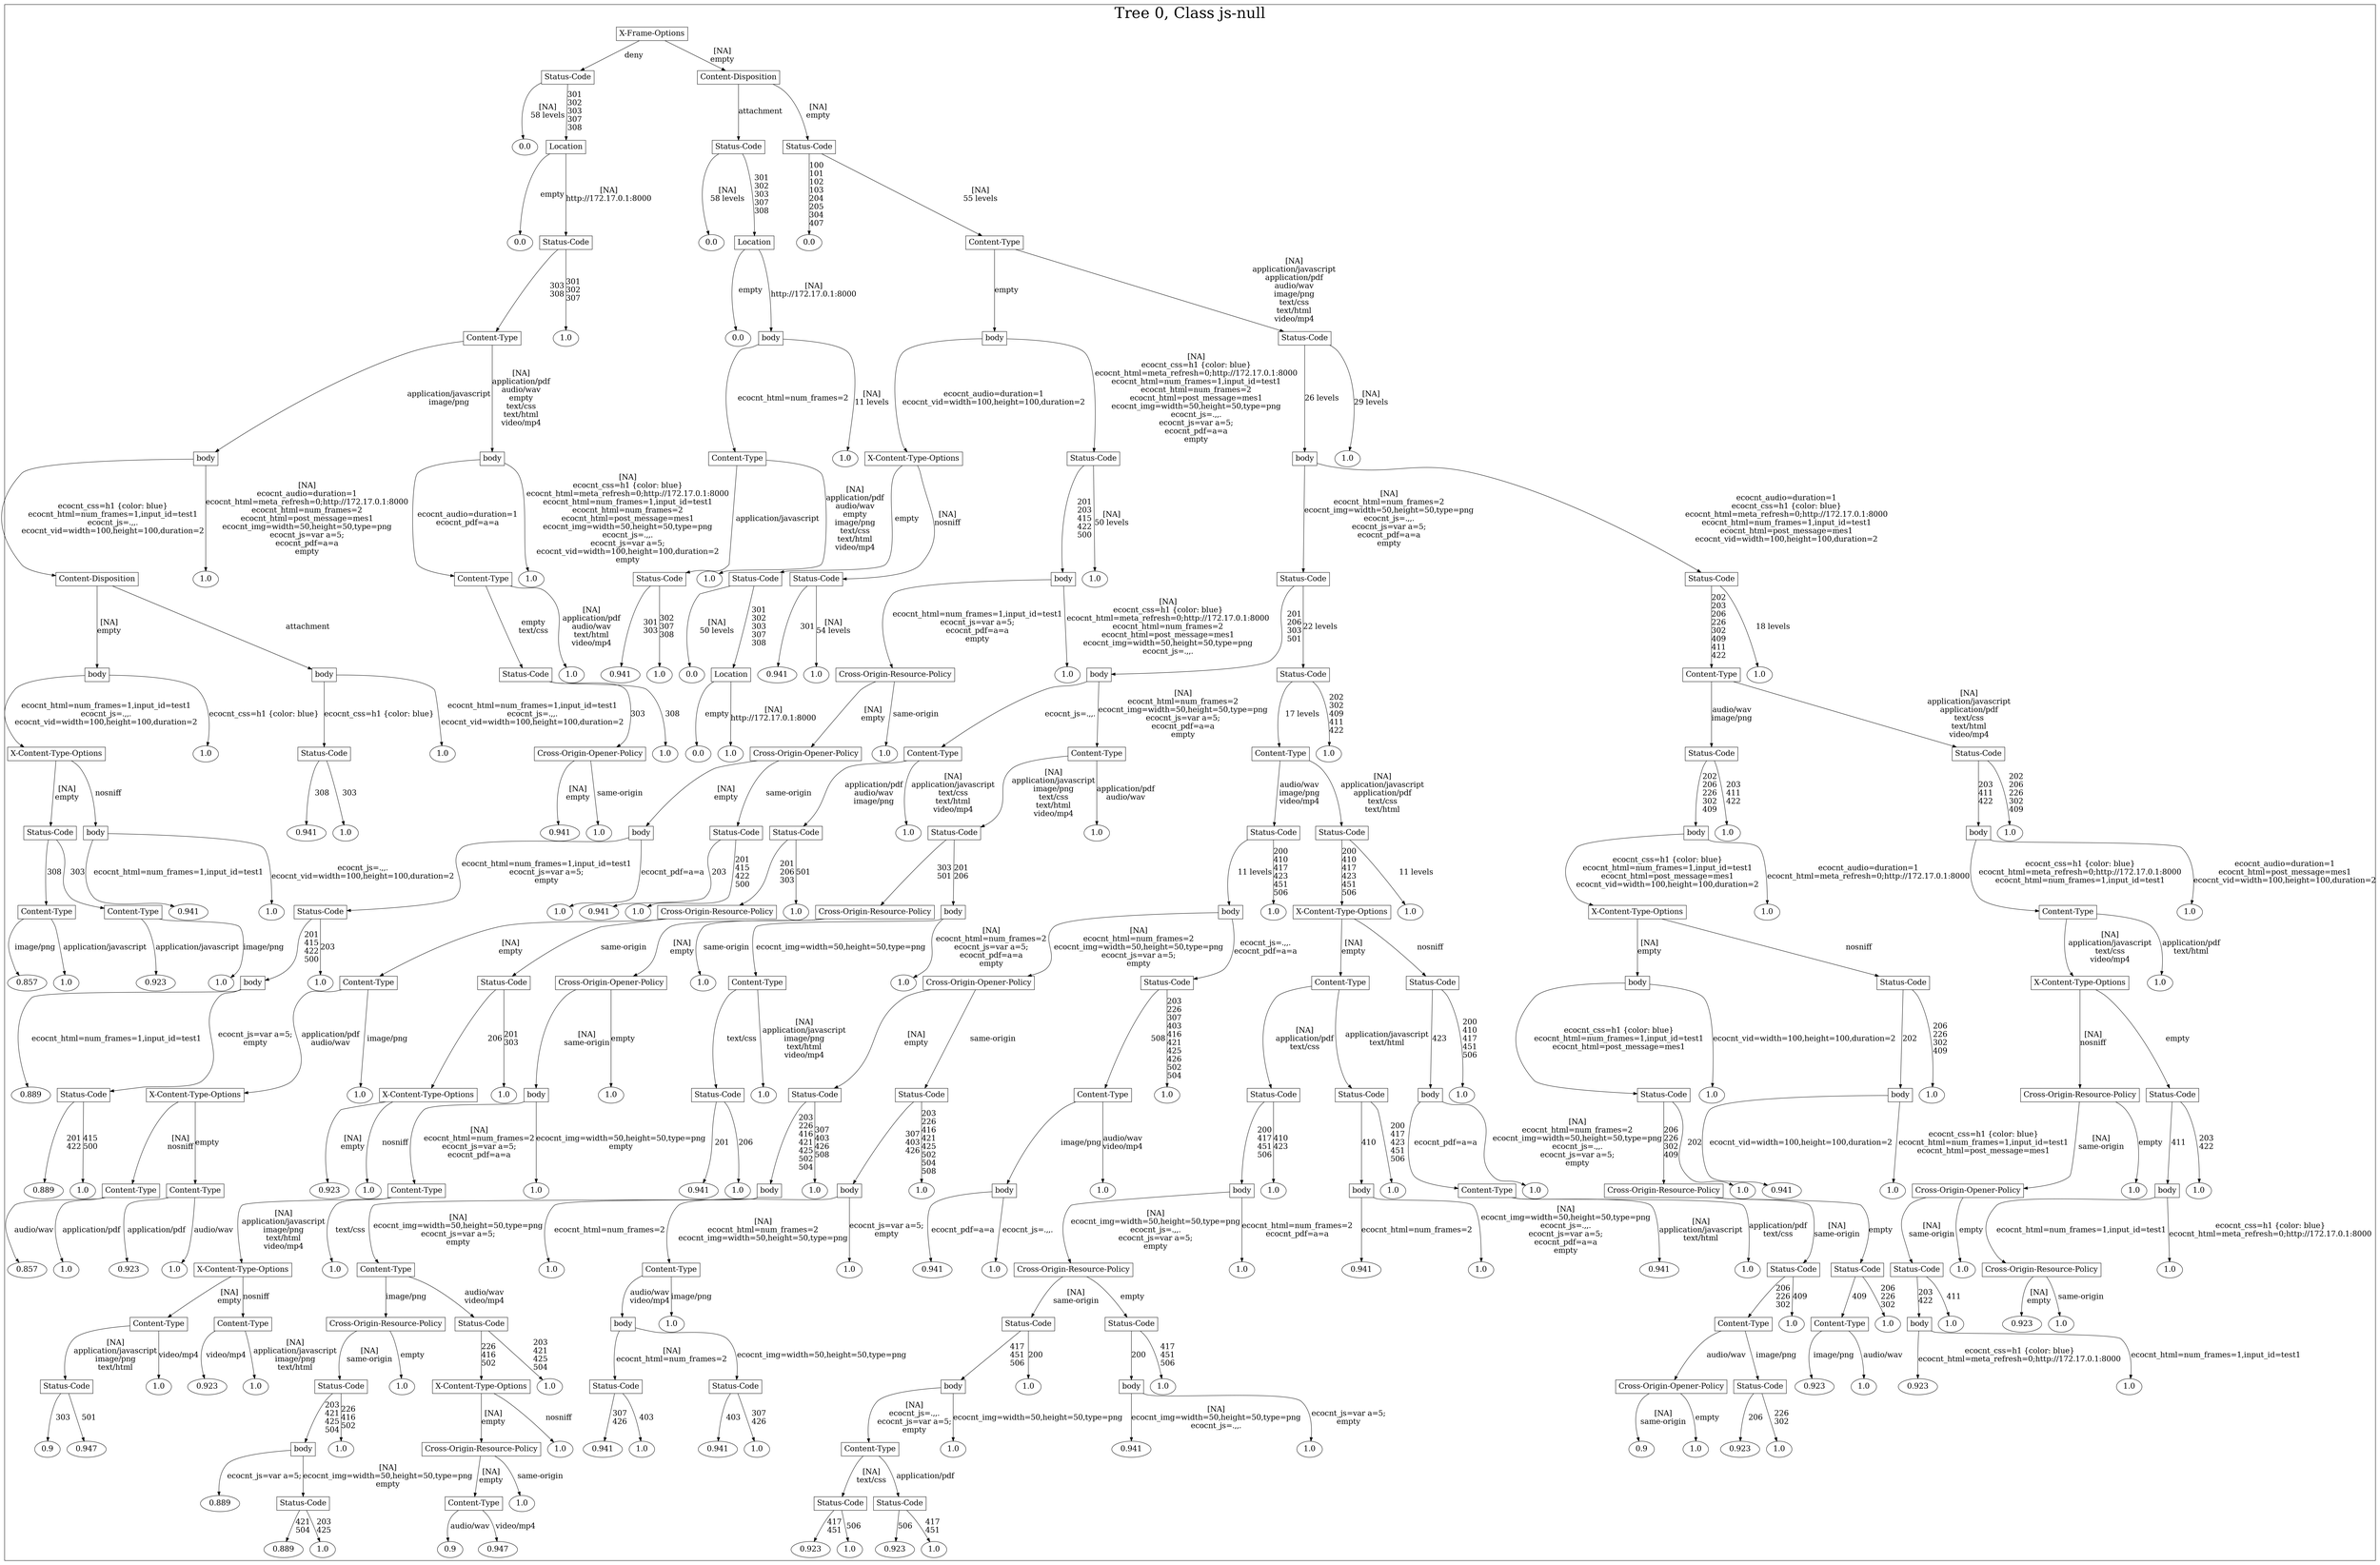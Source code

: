 /*
Generated by:
    http://https://github.com/h2oai/h2o-3/tree/master/h2o-genmodel/src/main/java/hex/genmodel/tools/PrintMojo.java
*/

/*
On a mac:

$ brew install graphviz
$ dot -Tpng file.gv -o file.png
$ open file.png
*/

digraph G {

subgraph cluster_0 {
/* Nodes */

/* Level 0 */
{
"SG_0_Node_0" [shape=box, fontsize=20, label="X-Frame-Options"]
}

/* Level 1 */
{
"SG_0_Node_1" [shape=box, fontsize=20, label="Status-Code"]
"SG_0_Node_2" [shape=box, fontsize=20, label="Content-Disposition"]
}

/* Level 2 */
{
"SG_0_Node_172" [fontsize=20, label="0.0"]
"SG_0_Node_3" [shape=box, fontsize=20, label="Location"]
"SG_0_Node_4" [shape=box, fontsize=20, label="Status-Code"]
"SG_0_Node_5" [shape=box, fontsize=20, label="Status-Code"]
}

/* Level 3 */
{
"SG_0_Node_173" [fontsize=20, label="0.0"]
"SG_0_Node_6" [shape=box, fontsize=20, label="Status-Code"]
"SG_0_Node_174" [fontsize=20, label="0.0"]
"SG_0_Node_7" [shape=box, fontsize=20, label="Location"]
"SG_0_Node_175" [fontsize=20, label="0.0"]
"SG_0_Node_8" [shape=box, fontsize=20, label="Content-Type"]
}

/* Level 4 */
{
"SG_0_Node_9" [shape=box, fontsize=20, label="Content-Type"]
"SG_0_Node_176" [fontsize=20, label="1.0"]
"SG_0_Node_177" [fontsize=20, label="0.0"]
"SG_0_Node_10" [shape=box, fontsize=20, label="body"]
"SG_0_Node_11" [shape=box, fontsize=20, label="body"]
"SG_0_Node_12" [shape=box, fontsize=20, label="Status-Code"]
}

/* Level 5 */
{
"SG_0_Node_13" [shape=box, fontsize=20, label="body"]
"SG_0_Node_14" [shape=box, fontsize=20, label="body"]
"SG_0_Node_15" [shape=box, fontsize=20, label="Content-Type"]
"SG_0_Node_178" [fontsize=20, label="1.0"]
"SG_0_Node_16" [shape=box, fontsize=20, label="X-Content-Type-Options"]
"SG_0_Node_17" [shape=box, fontsize=20, label="Status-Code"]
"SG_0_Node_18" [shape=box, fontsize=20, label="body"]
"SG_0_Node_179" [fontsize=20, label="1.0"]
}

/* Level 6 */
{
"SG_0_Node_19" [shape=box, fontsize=20, label="Content-Disposition"]
"SG_0_Node_180" [fontsize=20, label="1.0"]
"SG_0_Node_20" [shape=box, fontsize=20, label="Content-Type"]
"SG_0_Node_181" [fontsize=20, label="1.0"]
"SG_0_Node_21" [shape=box, fontsize=20, label="Status-Code"]
"SG_0_Node_182" [fontsize=20, label="1.0"]
"SG_0_Node_22" [shape=box, fontsize=20, label="Status-Code"]
"SG_0_Node_23" [shape=box, fontsize=20, label="Status-Code"]
"SG_0_Node_24" [shape=box, fontsize=20, label="body"]
"SG_0_Node_183" [fontsize=20, label="1.0"]
"SG_0_Node_25" [shape=box, fontsize=20, label="Status-Code"]
"SG_0_Node_26" [shape=box, fontsize=20, label="Status-Code"]
}

/* Level 7 */
{
"SG_0_Node_27" [shape=box, fontsize=20, label="body"]
"SG_0_Node_28" [shape=box, fontsize=20, label="body"]
"SG_0_Node_29" [shape=box, fontsize=20, label="Status-Code"]
"SG_0_Node_184" [fontsize=20, label="1.0"]
"SG_0_Node_185" [fontsize=20, label="0.941"]
"SG_0_Node_186" [fontsize=20, label="1.0"]
"SG_0_Node_187" [fontsize=20, label="0.0"]
"SG_0_Node_31" [shape=box, fontsize=20, label="Location"]
"SG_0_Node_188" [fontsize=20, label="0.941"]
"SG_0_Node_189" [fontsize=20, label="1.0"]
"SG_0_Node_33" [shape=box, fontsize=20, label="Cross-Origin-Resource-Policy"]
"SG_0_Node_190" [fontsize=20, label="1.0"]
"SG_0_Node_34" [shape=box, fontsize=20, label="body"]
"SG_0_Node_35" [shape=box, fontsize=20, label="Status-Code"]
"SG_0_Node_36" [shape=box, fontsize=20, label="Content-Type"]
"SG_0_Node_191" [fontsize=20, label="1.0"]
}

/* Level 8 */
{
"SG_0_Node_37" [shape=box, fontsize=20, label="X-Content-Type-Options"]
"SG_0_Node_192" [fontsize=20, label="1.0"]
"SG_0_Node_38" [shape=box, fontsize=20, label="Status-Code"]
"SG_0_Node_193" [fontsize=20, label="1.0"]
"SG_0_Node_39" [shape=box, fontsize=20, label="Cross-Origin-Opener-Policy"]
"SG_0_Node_194" [fontsize=20, label="1.0"]
"SG_0_Node_195" [fontsize=20, label="0.0"]
"SG_0_Node_196" [fontsize=20, label="1.0"]
"SG_0_Node_40" [shape=box, fontsize=20, label="Cross-Origin-Opener-Policy"]
"SG_0_Node_197" [fontsize=20, label="1.0"]
"SG_0_Node_41" [shape=box, fontsize=20, label="Content-Type"]
"SG_0_Node_42" [shape=box, fontsize=20, label="Content-Type"]
"SG_0_Node_43" [shape=box, fontsize=20, label="Content-Type"]
"SG_0_Node_198" [fontsize=20, label="1.0"]
"SG_0_Node_44" [shape=box, fontsize=20, label="Status-Code"]
"SG_0_Node_45" [shape=box, fontsize=20, label="Status-Code"]
}

/* Level 9 */
{
"SG_0_Node_46" [shape=box, fontsize=20, label="Status-Code"]
"SG_0_Node_47" [shape=box, fontsize=20, label="body"]
"SG_0_Node_199" [fontsize=20, label="0.941"]
"SG_0_Node_200" [fontsize=20, label="1.0"]
"SG_0_Node_201" [fontsize=20, label="0.941"]
"SG_0_Node_202" [fontsize=20, label="1.0"]
"SG_0_Node_50" [shape=box, fontsize=20, label="body"]
"SG_0_Node_51" [shape=box, fontsize=20, label="Status-Code"]
"SG_0_Node_52" [shape=box, fontsize=20, label="Status-Code"]
"SG_0_Node_203" [fontsize=20, label="1.0"]
"SG_0_Node_53" [shape=box, fontsize=20, label="Status-Code"]
"SG_0_Node_204" [fontsize=20, label="1.0"]
"SG_0_Node_54" [shape=box, fontsize=20, label="Status-Code"]
"SG_0_Node_55" [shape=box, fontsize=20, label="Status-Code"]
"SG_0_Node_56" [shape=box, fontsize=20, label="body"]
"SG_0_Node_205" [fontsize=20, label="1.0"]
"SG_0_Node_57" [shape=box, fontsize=20, label="body"]
"SG_0_Node_206" [fontsize=20, label="1.0"]
}

/* Level 10 */
{
"SG_0_Node_58" [shape=box, fontsize=20, label="Content-Type"]
"SG_0_Node_59" [shape=box, fontsize=20, label="Content-Type"]
"SG_0_Node_207" [fontsize=20, label="0.941"]
"SG_0_Node_208" [fontsize=20, label="1.0"]
"SG_0_Node_61" [shape=box, fontsize=20, label="Status-Code"]
"SG_0_Node_209" [fontsize=20, label="1.0"]
"SG_0_Node_210" [fontsize=20, label="0.941"]
"SG_0_Node_211" [fontsize=20, label="1.0"]
"SG_0_Node_63" [shape=box, fontsize=20, label="Cross-Origin-Resource-Policy"]
"SG_0_Node_212" [fontsize=20, label="1.0"]
"SG_0_Node_64" [shape=box, fontsize=20, label="Cross-Origin-Resource-Policy"]
"SG_0_Node_65" [shape=box, fontsize=20, label="body"]
"SG_0_Node_66" [shape=box, fontsize=20, label="body"]
"SG_0_Node_213" [fontsize=20, label="1.0"]
"SG_0_Node_67" [shape=box, fontsize=20, label="X-Content-Type-Options"]
"SG_0_Node_214" [fontsize=20, label="1.0"]
"SG_0_Node_68" [shape=box, fontsize=20, label="X-Content-Type-Options"]
"SG_0_Node_215" [fontsize=20, label="1.0"]
"SG_0_Node_69" [shape=box, fontsize=20, label="Content-Type"]
"SG_0_Node_216" [fontsize=20, label="1.0"]
}

/* Level 11 */
{
"SG_0_Node_217" [fontsize=20, label="0.857"]
"SG_0_Node_218" [fontsize=20, label="1.0"]
"SG_0_Node_219" [fontsize=20, label="0.923"]
"SG_0_Node_220" [fontsize=20, label="1.0"]
"SG_0_Node_72" [shape=box, fontsize=20, label="body"]
"SG_0_Node_221" [fontsize=20, label="1.0"]
"SG_0_Node_73" [shape=box, fontsize=20, label="Content-Type"]
"SG_0_Node_74" [shape=box, fontsize=20, label="Status-Code"]
"SG_0_Node_75" [shape=box, fontsize=20, label="Cross-Origin-Opener-Policy"]
"SG_0_Node_222" [fontsize=20, label="1.0"]
"SG_0_Node_76" [shape=box, fontsize=20, label="Content-Type"]
"SG_0_Node_223" [fontsize=20, label="1.0"]
"SG_0_Node_77" [shape=box, fontsize=20, label="Cross-Origin-Opener-Policy"]
"SG_0_Node_78" [shape=box, fontsize=20, label="Status-Code"]
"SG_0_Node_79" [shape=box, fontsize=20, label="Content-Type"]
"SG_0_Node_80" [shape=box, fontsize=20, label="Status-Code"]
"SG_0_Node_81" [shape=box, fontsize=20, label="body"]
"SG_0_Node_82" [shape=box, fontsize=20, label="Status-Code"]
"SG_0_Node_83" [shape=box, fontsize=20, label="X-Content-Type-Options"]
"SG_0_Node_224" [fontsize=20, label="1.0"]
}

/* Level 12 */
{
"SG_0_Node_225" [fontsize=20, label="0.889"]
"SG_0_Node_85" [shape=box, fontsize=20, label="Status-Code"]
"SG_0_Node_86" [shape=box, fontsize=20, label="X-Content-Type-Options"]
"SG_0_Node_226" [fontsize=20, label="1.0"]
"SG_0_Node_87" [shape=box, fontsize=20, label="X-Content-Type-Options"]
"SG_0_Node_227" [fontsize=20, label="1.0"]
"SG_0_Node_88" [shape=box, fontsize=20, label="body"]
"SG_0_Node_228" [fontsize=20, label="1.0"]
"SG_0_Node_89" [shape=box, fontsize=20, label="Status-Code"]
"SG_0_Node_229" [fontsize=20, label="1.0"]
"SG_0_Node_90" [shape=box, fontsize=20, label="Status-Code"]
"SG_0_Node_91" [shape=box, fontsize=20, label="Status-Code"]
"SG_0_Node_92" [shape=box, fontsize=20, label="Content-Type"]
"SG_0_Node_230" [fontsize=20, label="1.0"]
"SG_0_Node_93" [shape=box, fontsize=20, label="Status-Code"]
"SG_0_Node_94" [shape=box, fontsize=20, label="Status-Code"]
"SG_0_Node_95" [shape=box, fontsize=20, label="body"]
"SG_0_Node_231" [fontsize=20, label="1.0"]
"SG_0_Node_96" [shape=box, fontsize=20, label="Status-Code"]
"SG_0_Node_232" [fontsize=20, label="1.0"]
"SG_0_Node_97" [shape=box, fontsize=20, label="body"]
"SG_0_Node_233" [fontsize=20, label="1.0"]
"SG_0_Node_98" [shape=box, fontsize=20, label="Cross-Origin-Resource-Policy"]
"SG_0_Node_99" [shape=box, fontsize=20, label="Status-Code"]
}

/* Level 13 */
{
"SG_0_Node_234" [fontsize=20, label="0.889"]
"SG_0_Node_235" [fontsize=20, label="1.0"]
"SG_0_Node_101" [shape=box, fontsize=20, label="Content-Type"]
"SG_0_Node_102" [shape=box, fontsize=20, label="Content-Type"]
"SG_0_Node_236" [fontsize=20, label="0.923"]
"SG_0_Node_237" [fontsize=20, label="1.0"]
"SG_0_Node_104" [shape=box, fontsize=20, label="Content-Type"]
"SG_0_Node_238" [fontsize=20, label="1.0"]
"SG_0_Node_239" [fontsize=20, label="0.941"]
"SG_0_Node_240" [fontsize=20, label="1.0"]
"SG_0_Node_106" [shape=box, fontsize=20, label="body"]
"SG_0_Node_241" [fontsize=20, label="1.0"]
"SG_0_Node_107" [shape=box, fontsize=20, label="body"]
"SG_0_Node_242" [fontsize=20, label="1.0"]
"SG_0_Node_108" [shape=box, fontsize=20, label="body"]
"SG_0_Node_243" [fontsize=20, label="1.0"]
"SG_0_Node_109" [shape=box, fontsize=20, label="body"]
"SG_0_Node_244" [fontsize=20, label="1.0"]
"SG_0_Node_110" [shape=box, fontsize=20, label="body"]
"SG_0_Node_245" [fontsize=20, label="1.0"]
"SG_0_Node_111" [shape=box, fontsize=20, label="Content-Type"]
"SG_0_Node_246" [fontsize=20, label="1.0"]
"SG_0_Node_112" [shape=box, fontsize=20, label="Cross-Origin-Resource-Policy"]
"SG_0_Node_247" [fontsize=20, label="1.0"]
"SG_0_Node_248" [fontsize=20, label="0.941"]
"SG_0_Node_249" [fontsize=20, label="1.0"]
"SG_0_Node_114" [shape=box, fontsize=20, label="Cross-Origin-Opener-Policy"]
"SG_0_Node_250" [fontsize=20, label="1.0"]
"SG_0_Node_115" [shape=box, fontsize=20, label="body"]
"SG_0_Node_251" [fontsize=20, label="1.0"]
}

/* Level 14 */
{
"SG_0_Node_252" [fontsize=20, label="0.857"]
"SG_0_Node_253" [fontsize=20, label="1.0"]
"SG_0_Node_254" [fontsize=20, label="0.923"]
"SG_0_Node_255" [fontsize=20, label="1.0"]
"SG_0_Node_118" [shape=box, fontsize=20, label="X-Content-Type-Options"]
"SG_0_Node_256" [fontsize=20, label="1.0"]
"SG_0_Node_119" [shape=box, fontsize=20, label="Content-Type"]
"SG_0_Node_257" [fontsize=20, label="1.0"]
"SG_0_Node_120" [shape=box, fontsize=20, label="Content-Type"]
"SG_0_Node_258" [fontsize=20, label="1.0"]
"SG_0_Node_259" [fontsize=20, label="0.941"]
"SG_0_Node_260" [fontsize=20, label="1.0"]
"SG_0_Node_122" [shape=box, fontsize=20, label="Cross-Origin-Resource-Policy"]
"SG_0_Node_261" [fontsize=20, label="1.0"]
"SG_0_Node_262" [fontsize=20, label="0.941"]
"SG_0_Node_263" [fontsize=20, label="1.0"]
"SG_0_Node_264" [fontsize=20, label="0.941"]
"SG_0_Node_265" [fontsize=20, label="1.0"]
"SG_0_Node_125" [shape=box, fontsize=20, label="Status-Code"]
"SG_0_Node_126" [shape=box, fontsize=20, label="Status-Code"]
"SG_0_Node_127" [shape=box, fontsize=20, label="Status-Code"]
"SG_0_Node_266" [fontsize=20, label="1.0"]
"SG_0_Node_128" [shape=box, fontsize=20, label="Cross-Origin-Resource-Policy"]
"SG_0_Node_267" [fontsize=20, label="1.0"]
}

/* Level 15 */
{
"SG_0_Node_129" [shape=box, fontsize=20, label="Content-Type"]
"SG_0_Node_130" [shape=box, fontsize=20, label="Content-Type"]
"SG_0_Node_131" [shape=box, fontsize=20, label="Cross-Origin-Resource-Policy"]
"SG_0_Node_132" [shape=box, fontsize=20, label="Status-Code"]
"SG_0_Node_133" [shape=box, fontsize=20, label="body"]
"SG_0_Node_268" [fontsize=20, label="1.0"]
"SG_0_Node_134" [shape=box, fontsize=20, label="Status-Code"]
"SG_0_Node_135" [shape=box, fontsize=20, label="Status-Code"]
"SG_0_Node_136" [shape=box, fontsize=20, label="Content-Type"]
"SG_0_Node_269" [fontsize=20, label="1.0"]
"SG_0_Node_137" [shape=box, fontsize=20, label="Content-Type"]
"SG_0_Node_270" [fontsize=20, label="1.0"]
"SG_0_Node_138" [shape=box, fontsize=20, label="body"]
"SG_0_Node_271" [fontsize=20, label="1.0"]
"SG_0_Node_272" [fontsize=20, label="0.923"]
"SG_0_Node_273" [fontsize=20, label="1.0"]
}

/* Level 16 */
{
"SG_0_Node_140" [shape=box, fontsize=20, label="Status-Code"]
"SG_0_Node_274" [fontsize=20, label="1.0"]
"SG_0_Node_275" [fontsize=20, label="0.923"]
"SG_0_Node_276" [fontsize=20, label="1.0"]
"SG_0_Node_142" [shape=box, fontsize=20, label="Status-Code"]
"SG_0_Node_277" [fontsize=20, label="1.0"]
"SG_0_Node_143" [shape=box, fontsize=20, label="X-Content-Type-Options"]
"SG_0_Node_278" [fontsize=20, label="1.0"]
"SG_0_Node_144" [shape=box, fontsize=20, label="Status-Code"]
"SG_0_Node_145" [shape=box, fontsize=20, label="Status-Code"]
"SG_0_Node_146" [shape=box, fontsize=20, label="body"]
"SG_0_Node_279" [fontsize=20, label="1.0"]
"SG_0_Node_147" [shape=box, fontsize=20, label="body"]
"SG_0_Node_280" [fontsize=20, label="1.0"]
"SG_0_Node_148" [shape=box, fontsize=20, label="Cross-Origin-Opener-Policy"]
"SG_0_Node_149" [shape=box, fontsize=20, label="Status-Code"]
"SG_0_Node_281" [fontsize=20, label="0.923"]
"SG_0_Node_282" [fontsize=20, label="1.0"]
"SG_0_Node_283" [fontsize=20, label="0.923"]
"SG_0_Node_284" [fontsize=20, label="1.0"]
}

/* Level 17 */
{
"SG_0_Node_285" [fontsize=20, label="0.9"]
"SG_0_Node_286" [fontsize=20, label="0.947"]
"SG_0_Node_154" [shape=box, fontsize=20, label="body"]
"SG_0_Node_287" [fontsize=20, label="1.0"]
"SG_0_Node_155" [shape=box, fontsize=20, label="Cross-Origin-Resource-Policy"]
"SG_0_Node_288" [fontsize=20, label="1.0"]
"SG_0_Node_289" [fontsize=20, label="0.941"]
"SG_0_Node_290" [fontsize=20, label="1.0"]
"SG_0_Node_291" [fontsize=20, label="0.941"]
"SG_0_Node_292" [fontsize=20, label="1.0"]
"SG_0_Node_158" [shape=box, fontsize=20, label="Content-Type"]
"SG_0_Node_293" [fontsize=20, label="1.0"]
"SG_0_Node_294" [fontsize=20, label="0.941"]
"SG_0_Node_295" [fontsize=20, label="1.0"]
"SG_0_Node_296" [fontsize=20, label="0.9"]
"SG_0_Node_297" [fontsize=20, label="1.0"]
"SG_0_Node_298" [fontsize=20, label="0.923"]
"SG_0_Node_299" [fontsize=20, label="1.0"]
}

/* Level 18 */
{
"SG_0_Node_300" [fontsize=20, label="0.889"]
"SG_0_Node_163" [shape=box, fontsize=20, label="Status-Code"]
"SG_0_Node_164" [shape=box, fontsize=20, label="Content-Type"]
"SG_0_Node_301" [fontsize=20, label="1.0"]
"SG_0_Node_165" [shape=box, fontsize=20, label="Status-Code"]
"SG_0_Node_166" [shape=box, fontsize=20, label="Status-Code"]
}

/* Level 19 */
{
"SG_0_Node_302" [fontsize=20, label="0.889"]
"SG_0_Node_303" [fontsize=20, label="1.0"]
"SG_0_Node_304" [fontsize=20, label="0.9"]
"SG_0_Node_305" [fontsize=20, label="0.947"]
"SG_0_Node_306" [fontsize=20, label="0.923"]
"SG_0_Node_307" [fontsize=20, label="1.0"]
"SG_0_Node_308" [fontsize=20, label="0.923"]
"SG_0_Node_309" [fontsize=20, label="1.0"]
}

/* Edges */
"SG_0_Node_0" -> "SG_0_Node_1" [fontsize=20, label="deny
"]
"SG_0_Node_0" -> "SG_0_Node_2" [fontsize=20, label="[NA]
empty
"]
"SG_0_Node_2" -> "SG_0_Node_4" [fontsize=20, label="attachment
"]
"SG_0_Node_2" -> "SG_0_Node_5" [fontsize=20, label="[NA]
empty
"]
"SG_0_Node_5" -> "SG_0_Node_175" [fontsize=20, label="100
101
102
103
204
205
304
407
"]
"SG_0_Node_5" -> "SG_0_Node_8" [fontsize=20, label="[NA]
55 levels
"]
"SG_0_Node_8" -> "SG_0_Node_11" [fontsize=20, label="empty
"]
"SG_0_Node_8" -> "SG_0_Node_12" [fontsize=20, label="[NA]
application/javascript
application/pdf
audio/wav
image/png
text/css
text/html
video/mp4
"]
"SG_0_Node_12" -> "SG_0_Node_18" [fontsize=20, label="26 levels
"]
"SG_0_Node_12" -> "SG_0_Node_179" [fontsize=20, label="[NA]
29 levels
"]
"SG_0_Node_18" -> "SG_0_Node_25" [fontsize=20, label="[NA]
ecocnt_html=num_frames=2
ecocnt_img=width=50,height=50,type=png
ecocnt_js=.,,.
ecocnt_js=var a=5;
ecocnt_pdf=a=a
empty
"]
"SG_0_Node_18" -> "SG_0_Node_26" [fontsize=20, label="ecocnt_audio=duration=1
ecocnt_css=h1 {color: blue}
ecocnt_html=meta_refresh=0;http://172.17.0.1:8000
ecocnt_html=num_frames=1,input_id=test1
ecocnt_html=post_message=mes1
ecocnt_vid=width=100,height=100,duration=2
"]
"SG_0_Node_26" -> "SG_0_Node_36" [fontsize=20, label="202
203
206
226
302
409
411
422
"]
"SG_0_Node_26" -> "SG_0_Node_191" [fontsize=20, label="18 levels
"]
"SG_0_Node_36" -> "SG_0_Node_44" [fontsize=20, label="audio/wav
image/png
"]
"SG_0_Node_36" -> "SG_0_Node_45" [fontsize=20, label="[NA]
application/javascript
application/pdf
text/css
text/html
video/mp4
"]
"SG_0_Node_45" -> "SG_0_Node_57" [fontsize=20, label="203
411
422
"]
"SG_0_Node_45" -> "SG_0_Node_206" [fontsize=20, label="202
206
226
302
409
"]
"SG_0_Node_57" -> "SG_0_Node_69" [fontsize=20, label="ecocnt_css=h1 {color: blue}
ecocnt_html=meta_refresh=0;http://172.17.0.1:8000
ecocnt_html=num_frames=1,input_id=test1
"]
"SG_0_Node_57" -> "SG_0_Node_216" [fontsize=20, label="ecocnt_audio=duration=1
ecocnt_html=post_message=mes1
ecocnt_vid=width=100,height=100,duration=2
"]
"SG_0_Node_69" -> "SG_0_Node_83" [fontsize=20, label="[NA]
application/javascript
text/css
video/mp4
"]
"SG_0_Node_69" -> "SG_0_Node_224" [fontsize=20, label="application/pdf
text/html
"]
"SG_0_Node_83" -> "SG_0_Node_98" [fontsize=20, label="[NA]
nosniff
"]
"SG_0_Node_83" -> "SG_0_Node_99" [fontsize=20, label="empty
"]
"SG_0_Node_99" -> "SG_0_Node_115" [fontsize=20, label="411
"]
"SG_0_Node_99" -> "SG_0_Node_251" [fontsize=20, label="203
422
"]
"SG_0_Node_115" -> "SG_0_Node_128" [fontsize=20, label="ecocnt_html=num_frames=1,input_id=test1
"]
"SG_0_Node_115" -> "SG_0_Node_267" [fontsize=20, label="ecocnt_css=h1 {color: blue}
ecocnt_html=meta_refresh=0;http://172.17.0.1:8000
"]
"SG_0_Node_128" -> "SG_0_Node_272" [fontsize=20, label="[NA]
empty
"]
"SG_0_Node_128" -> "SG_0_Node_273" [fontsize=20, label="same-origin
"]
"SG_0_Node_98" -> "SG_0_Node_114" [fontsize=20, label="[NA]
same-origin
"]
"SG_0_Node_98" -> "SG_0_Node_250" [fontsize=20, label="empty
"]
"SG_0_Node_114" -> "SG_0_Node_127" [fontsize=20, label="[NA]
same-origin
"]
"SG_0_Node_114" -> "SG_0_Node_266" [fontsize=20, label="empty
"]
"SG_0_Node_127" -> "SG_0_Node_138" [fontsize=20, label="203
422
"]
"SG_0_Node_127" -> "SG_0_Node_271" [fontsize=20, label="411
"]
"SG_0_Node_138" -> "SG_0_Node_283" [fontsize=20, label="ecocnt_css=h1 {color: blue}
ecocnt_html=meta_refresh=0;http://172.17.0.1:8000
"]
"SG_0_Node_138" -> "SG_0_Node_284" [fontsize=20, label="ecocnt_html=num_frames=1,input_id=test1
"]
"SG_0_Node_44" -> "SG_0_Node_56" [fontsize=20, label="202
206
226
302
409
"]
"SG_0_Node_44" -> "SG_0_Node_205" [fontsize=20, label="203
411
422
"]
"SG_0_Node_56" -> "SG_0_Node_68" [fontsize=20, label="ecocnt_css=h1 {color: blue}
ecocnt_html=num_frames=1,input_id=test1
ecocnt_html=post_message=mes1
ecocnt_vid=width=100,height=100,duration=2
"]
"SG_0_Node_56" -> "SG_0_Node_215" [fontsize=20, label="ecocnt_audio=duration=1
ecocnt_html=meta_refresh=0;http://172.17.0.1:8000
"]
"SG_0_Node_68" -> "SG_0_Node_81" [fontsize=20, label="[NA]
empty
"]
"SG_0_Node_68" -> "SG_0_Node_82" [fontsize=20, label="nosniff
"]
"SG_0_Node_82" -> "SG_0_Node_97" [fontsize=20, label="202
"]
"SG_0_Node_82" -> "SG_0_Node_233" [fontsize=20, label="206
226
302
409
"]
"SG_0_Node_97" -> "SG_0_Node_248" [fontsize=20, label="ecocnt_vid=width=100,height=100,duration=2
"]
"SG_0_Node_97" -> "SG_0_Node_249" [fontsize=20, label="ecocnt_css=h1 {color: blue}
ecocnt_html=num_frames=1,input_id=test1
ecocnt_html=post_message=mes1
"]
"SG_0_Node_81" -> "SG_0_Node_96" [fontsize=20, label="ecocnt_css=h1 {color: blue}
ecocnt_html=num_frames=1,input_id=test1
ecocnt_html=post_message=mes1
"]
"SG_0_Node_81" -> "SG_0_Node_232" [fontsize=20, label="ecocnt_vid=width=100,height=100,duration=2
"]
"SG_0_Node_96" -> "SG_0_Node_112" [fontsize=20, label="206
226
302
409
"]
"SG_0_Node_96" -> "SG_0_Node_247" [fontsize=20, label="202
"]
"SG_0_Node_112" -> "SG_0_Node_125" [fontsize=20, label="[NA]
same-origin
"]
"SG_0_Node_112" -> "SG_0_Node_126" [fontsize=20, label="empty
"]
"SG_0_Node_126" -> "SG_0_Node_137" [fontsize=20, label="409
"]
"SG_0_Node_126" -> "SG_0_Node_270" [fontsize=20, label="206
226
302
"]
"SG_0_Node_137" -> "SG_0_Node_281" [fontsize=20, label="image/png
"]
"SG_0_Node_137" -> "SG_0_Node_282" [fontsize=20, label="audio/wav
"]
"SG_0_Node_125" -> "SG_0_Node_136" [fontsize=20, label="206
226
302
"]
"SG_0_Node_125" -> "SG_0_Node_269" [fontsize=20, label="409
"]
"SG_0_Node_136" -> "SG_0_Node_148" [fontsize=20, label="audio/wav
"]
"SG_0_Node_136" -> "SG_0_Node_149" [fontsize=20, label="image/png
"]
"SG_0_Node_149" -> "SG_0_Node_298" [fontsize=20, label="206
"]
"SG_0_Node_149" -> "SG_0_Node_299" [fontsize=20, label="226
302
"]
"SG_0_Node_148" -> "SG_0_Node_296" [fontsize=20, label="[NA]
same-origin
"]
"SG_0_Node_148" -> "SG_0_Node_297" [fontsize=20, label="empty
"]
"SG_0_Node_25" -> "SG_0_Node_34" [fontsize=20, label="201
206
303
501
"]
"SG_0_Node_25" -> "SG_0_Node_35" [fontsize=20, label="22 levels
"]
"SG_0_Node_35" -> "SG_0_Node_43" [fontsize=20, label="17 levels
"]
"SG_0_Node_35" -> "SG_0_Node_198" [fontsize=20, label="202
302
409
411
422
"]
"SG_0_Node_43" -> "SG_0_Node_54" [fontsize=20, label="audio/wav
image/png
video/mp4
"]
"SG_0_Node_43" -> "SG_0_Node_55" [fontsize=20, label="[NA]
application/javascript
application/pdf
text/css
text/html
"]
"SG_0_Node_55" -> "SG_0_Node_67" [fontsize=20, label="200
410
417
423
451
506
"]
"SG_0_Node_55" -> "SG_0_Node_214" [fontsize=20, label="11 levels
"]
"SG_0_Node_67" -> "SG_0_Node_79" [fontsize=20, label="[NA]
empty
"]
"SG_0_Node_67" -> "SG_0_Node_80" [fontsize=20, label="nosniff
"]
"SG_0_Node_80" -> "SG_0_Node_95" [fontsize=20, label="423
"]
"SG_0_Node_80" -> "SG_0_Node_231" [fontsize=20, label="200
410
417
451
506
"]
"SG_0_Node_95" -> "SG_0_Node_111" [fontsize=20, label="ecocnt_pdf=a=a
"]
"SG_0_Node_95" -> "SG_0_Node_246" [fontsize=20, label="[NA]
ecocnt_html=num_frames=2
ecocnt_img=width=50,height=50,type=png
ecocnt_js=.,,.
ecocnt_js=var a=5;
empty
"]
"SG_0_Node_111" -> "SG_0_Node_264" [fontsize=20, label="[NA]
application/javascript
text/html
"]
"SG_0_Node_111" -> "SG_0_Node_265" [fontsize=20, label="application/pdf
text/css
"]
"SG_0_Node_79" -> "SG_0_Node_93" [fontsize=20, label="[NA]
application/pdf
text/css
"]
"SG_0_Node_79" -> "SG_0_Node_94" [fontsize=20, label="application/javascript
text/html
"]
"SG_0_Node_94" -> "SG_0_Node_110" [fontsize=20, label="410
"]
"SG_0_Node_94" -> "SG_0_Node_245" [fontsize=20, label="200
417
423
451
506
"]
"SG_0_Node_110" -> "SG_0_Node_262" [fontsize=20, label="ecocnt_html=num_frames=2
"]
"SG_0_Node_110" -> "SG_0_Node_263" [fontsize=20, label="[NA]
ecocnt_img=width=50,height=50,type=png
ecocnt_js=.,,.
ecocnt_js=var a=5;
ecocnt_pdf=a=a
empty
"]
"SG_0_Node_93" -> "SG_0_Node_109" [fontsize=20, label="200
417
451
506
"]
"SG_0_Node_93" -> "SG_0_Node_244" [fontsize=20, label="410
423
"]
"SG_0_Node_109" -> "SG_0_Node_122" [fontsize=20, label="[NA]
ecocnt_img=width=50,height=50,type=png
ecocnt_js=.,,.
ecocnt_js=var a=5;
empty
"]
"SG_0_Node_109" -> "SG_0_Node_261" [fontsize=20, label="ecocnt_html=num_frames=2
ecocnt_pdf=a=a
"]
"SG_0_Node_122" -> "SG_0_Node_134" [fontsize=20, label="[NA]
same-origin
"]
"SG_0_Node_122" -> "SG_0_Node_135" [fontsize=20, label="empty
"]
"SG_0_Node_135" -> "SG_0_Node_147" [fontsize=20, label="200
"]
"SG_0_Node_135" -> "SG_0_Node_280" [fontsize=20, label="417
451
506
"]
"SG_0_Node_147" -> "SG_0_Node_294" [fontsize=20, label="[NA]
ecocnt_img=width=50,height=50,type=png
ecocnt_js=.,,.
"]
"SG_0_Node_147" -> "SG_0_Node_295" [fontsize=20, label="ecocnt_js=var a=5;
empty
"]
"SG_0_Node_134" -> "SG_0_Node_146" [fontsize=20, label="417
451
506
"]
"SG_0_Node_134" -> "SG_0_Node_279" [fontsize=20, label="200
"]
"SG_0_Node_146" -> "SG_0_Node_158" [fontsize=20, label="[NA]
ecocnt_js=.,,.
ecocnt_js=var a=5;
empty
"]
"SG_0_Node_146" -> "SG_0_Node_293" [fontsize=20, label="ecocnt_img=width=50,height=50,type=png
"]
"SG_0_Node_158" -> "SG_0_Node_165" [fontsize=20, label="[NA]
text/css
"]
"SG_0_Node_158" -> "SG_0_Node_166" [fontsize=20, label="application/pdf
"]
"SG_0_Node_166" -> "SG_0_Node_308" [fontsize=20, label="506
"]
"SG_0_Node_166" -> "SG_0_Node_309" [fontsize=20, label="417
451
"]
"SG_0_Node_165" -> "SG_0_Node_306" [fontsize=20, label="417
451
"]
"SG_0_Node_165" -> "SG_0_Node_307" [fontsize=20, label="506
"]
"SG_0_Node_54" -> "SG_0_Node_66" [fontsize=20, label="11 levels
"]
"SG_0_Node_54" -> "SG_0_Node_213" [fontsize=20, label="200
410
417
423
451
506
"]
"SG_0_Node_66" -> "SG_0_Node_77" [fontsize=20, label="[NA]
ecocnt_html=num_frames=2
ecocnt_img=width=50,height=50,type=png
ecocnt_js=var a=5;
empty
"]
"SG_0_Node_66" -> "SG_0_Node_78" [fontsize=20, label="ecocnt_js=.,,.
ecocnt_pdf=a=a
"]
"SG_0_Node_78" -> "SG_0_Node_92" [fontsize=20, label="508
"]
"SG_0_Node_78" -> "SG_0_Node_230" [fontsize=20, label="203
226
307
403
416
421
425
426
502
504
"]
"SG_0_Node_92" -> "SG_0_Node_108" [fontsize=20, label="image/png
"]
"SG_0_Node_92" -> "SG_0_Node_243" [fontsize=20, label="audio/wav
video/mp4
"]
"SG_0_Node_108" -> "SG_0_Node_259" [fontsize=20, label="ecocnt_pdf=a=a
"]
"SG_0_Node_108" -> "SG_0_Node_260" [fontsize=20, label="ecocnt_js=.,,.
"]
"SG_0_Node_77" -> "SG_0_Node_90" [fontsize=20, label="[NA]
empty
"]
"SG_0_Node_77" -> "SG_0_Node_91" [fontsize=20, label="same-origin
"]
"SG_0_Node_91" -> "SG_0_Node_107" [fontsize=20, label="307
403
426
"]
"SG_0_Node_91" -> "SG_0_Node_242" [fontsize=20, label="203
226
416
421
425
502
504
508
"]
"SG_0_Node_107" -> "SG_0_Node_120" [fontsize=20, label="[NA]
ecocnt_html=num_frames=2
ecocnt_img=width=50,height=50,type=png
"]
"SG_0_Node_107" -> "SG_0_Node_258" [fontsize=20, label="ecocnt_js=var a=5;
empty
"]
"SG_0_Node_120" -> "SG_0_Node_133" [fontsize=20, label="audio/wav
video/mp4
"]
"SG_0_Node_120" -> "SG_0_Node_268" [fontsize=20, label="image/png
"]
"SG_0_Node_133" -> "SG_0_Node_144" [fontsize=20, label="[NA]
ecocnt_html=num_frames=2
"]
"SG_0_Node_133" -> "SG_0_Node_145" [fontsize=20, label="ecocnt_img=width=50,height=50,type=png
"]
"SG_0_Node_145" -> "SG_0_Node_291" [fontsize=20, label="403
"]
"SG_0_Node_145" -> "SG_0_Node_292" [fontsize=20, label="307
426
"]
"SG_0_Node_144" -> "SG_0_Node_289" [fontsize=20, label="307
426
"]
"SG_0_Node_144" -> "SG_0_Node_290" [fontsize=20, label="403
"]
"SG_0_Node_90" -> "SG_0_Node_106" [fontsize=20, label="203
226
416
421
425
502
504
"]
"SG_0_Node_90" -> "SG_0_Node_241" [fontsize=20, label="307
403
426
508
"]
"SG_0_Node_106" -> "SG_0_Node_119" [fontsize=20, label="[NA]
ecocnt_img=width=50,height=50,type=png
ecocnt_js=var a=5;
empty
"]
"SG_0_Node_106" -> "SG_0_Node_257" [fontsize=20, label="ecocnt_html=num_frames=2
"]
"SG_0_Node_119" -> "SG_0_Node_131" [fontsize=20, label="image/png
"]
"SG_0_Node_119" -> "SG_0_Node_132" [fontsize=20, label="audio/wav
video/mp4
"]
"SG_0_Node_132" -> "SG_0_Node_143" [fontsize=20, label="226
416
502
"]
"SG_0_Node_132" -> "SG_0_Node_278" [fontsize=20, label="203
421
425
504
"]
"SG_0_Node_143" -> "SG_0_Node_155" [fontsize=20, label="[NA]
empty
"]
"SG_0_Node_143" -> "SG_0_Node_288" [fontsize=20, label="nosniff
"]
"SG_0_Node_155" -> "SG_0_Node_164" [fontsize=20, label="[NA]
empty
"]
"SG_0_Node_155" -> "SG_0_Node_301" [fontsize=20, label="same-origin
"]
"SG_0_Node_164" -> "SG_0_Node_304" [fontsize=20, label="audio/wav
"]
"SG_0_Node_164" -> "SG_0_Node_305" [fontsize=20, label="video/mp4
"]
"SG_0_Node_131" -> "SG_0_Node_142" [fontsize=20, label="[NA]
same-origin
"]
"SG_0_Node_131" -> "SG_0_Node_277" [fontsize=20, label="empty
"]
"SG_0_Node_142" -> "SG_0_Node_154" [fontsize=20, label="203
421
425
504
"]
"SG_0_Node_142" -> "SG_0_Node_287" [fontsize=20, label="226
416
502
"]
"SG_0_Node_154" -> "SG_0_Node_300" [fontsize=20, label="ecocnt_js=var a=5;
"]
"SG_0_Node_154" -> "SG_0_Node_163" [fontsize=20, label="[NA]
ecocnt_img=width=50,height=50,type=png
empty
"]
"SG_0_Node_163" -> "SG_0_Node_302" [fontsize=20, label="421
504
"]
"SG_0_Node_163" -> "SG_0_Node_303" [fontsize=20, label="203
425
"]
"SG_0_Node_34" -> "SG_0_Node_41" [fontsize=20, label="ecocnt_js=.,,.
"]
"SG_0_Node_34" -> "SG_0_Node_42" [fontsize=20, label="[NA]
ecocnt_html=num_frames=2
ecocnt_img=width=50,height=50,type=png
ecocnt_js=var a=5;
ecocnt_pdf=a=a
empty
"]
"SG_0_Node_42" -> "SG_0_Node_53" [fontsize=20, label="[NA]
application/javascript
image/png
text/css
text/html
video/mp4
"]
"SG_0_Node_42" -> "SG_0_Node_204" [fontsize=20, label="application/pdf
audio/wav
"]
"SG_0_Node_53" -> "SG_0_Node_64" [fontsize=20, label="303
501
"]
"SG_0_Node_53" -> "SG_0_Node_65" [fontsize=20, label="201
206
"]
"SG_0_Node_65" -> "SG_0_Node_76" [fontsize=20, label="ecocnt_img=width=50,height=50,type=png
"]
"SG_0_Node_65" -> "SG_0_Node_223" [fontsize=20, label="[NA]
ecocnt_html=num_frames=2
ecocnt_js=var a=5;
ecocnt_pdf=a=a
empty
"]
"SG_0_Node_76" -> "SG_0_Node_89" [fontsize=20, label="text/css
"]
"SG_0_Node_76" -> "SG_0_Node_229" [fontsize=20, label="[NA]
application/javascript
image/png
text/html
video/mp4
"]
"SG_0_Node_89" -> "SG_0_Node_239" [fontsize=20, label="201
"]
"SG_0_Node_89" -> "SG_0_Node_240" [fontsize=20, label="206
"]
"SG_0_Node_64" -> "SG_0_Node_75" [fontsize=20, label="[NA]
empty
"]
"SG_0_Node_64" -> "SG_0_Node_222" [fontsize=20, label="same-origin
"]
"SG_0_Node_75" -> "SG_0_Node_88" [fontsize=20, label="[NA]
same-origin
"]
"SG_0_Node_75" -> "SG_0_Node_228" [fontsize=20, label="empty
"]
"SG_0_Node_88" -> "SG_0_Node_104" [fontsize=20, label="[NA]
ecocnt_html=num_frames=2
ecocnt_js=var a=5;
ecocnt_pdf=a=a
"]
"SG_0_Node_88" -> "SG_0_Node_238" [fontsize=20, label="ecocnt_img=width=50,height=50,type=png
empty
"]
"SG_0_Node_104" -> "SG_0_Node_118" [fontsize=20, label="[NA]
application/javascript
image/png
text/html
video/mp4
"]
"SG_0_Node_104" -> "SG_0_Node_256" [fontsize=20, label="text/css
"]
"SG_0_Node_118" -> "SG_0_Node_129" [fontsize=20, label="[NA]
empty
"]
"SG_0_Node_118" -> "SG_0_Node_130" [fontsize=20, label="nosniff
"]
"SG_0_Node_130" -> "SG_0_Node_275" [fontsize=20, label="video/mp4
"]
"SG_0_Node_130" -> "SG_0_Node_276" [fontsize=20, label="[NA]
application/javascript
image/png
text/html
"]
"SG_0_Node_129" -> "SG_0_Node_140" [fontsize=20, label="[NA]
application/javascript
image/png
text/html
"]
"SG_0_Node_129" -> "SG_0_Node_274" [fontsize=20, label="video/mp4
"]
"SG_0_Node_140" -> "SG_0_Node_285" [fontsize=20, label="303
"]
"SG_0_Node_140" -> "SG_0_Node_286" [fontsize=20, label="501
"]
"SG_0_Node_41" -> "SG_0_Node_52" [fontsize=20, label="application/pdf
audio/wav
image/png
"]
"SG_0_Node_41" -> "SG_0_Node_203" [fontsize=20, label="[NA]
application/javascript
text/css
text/html
video/mp4
"]
"SG_0_Node_52" -> "SG_0_Node_63" [fontsize=20, label="201
206
303
"]
"SG_0_Node_52" -> "SG_0_Node_212" [fontsize=20, label="501
"]
"SG_0_Node_63" -> "SG_0_Node_73" [fontsize=20, label="[NA]
empty
"]
"SG_0_Node_63" -> "SG_0_Node_74" [fontsize=20, label="same-origin
"]
"SG_0_Node_74" -> "SG_0_Node_87" [fontsize=20, label="206
"]
"SG_0_Node_74" -> "SG_0_Node_227" [fontsize=20, label="201
303
"]
"SG_0_Node_87" -> "SG_0_Node_236" [fontsize=20, label="[NA]
empty
"]
"SG_0_Node_87" -> "SG_0_Node_237" [fontsize=20, label="nosniff
"]
"SG_0_Node_73" -> "SG_0_Node_86" [fontsize=20, label="application/pdf
audio/wav
"]
"SG_0_Node_73" -> "SG_0_Node_226" [fontsize=20, label="image/png
"]
"SG_0_Node_86" -> "SG_0_Node_101" [fontsize=20, label="[NA]
nosniff
"]
"SG_0_Node_86" -> "SG_0_Node_102" [fontsize=20, label="empty
"]
"SG_0_Node_102" -> "SG_0_Node_254" [fontsize=20, label="application/pdf
"]
"SG_0_Node_102" -> "SG_0_Node_255" [fontsize=20, label="audio/wav
"]
"SG_0_Node_101" -> "SG_0_Node_252" [fontsize=20, label="audio/wav
"]
"SG_0_Node_101" -> "SG_0_Node_253" [fontsize=20, label="application/pdf
"]
"SG_0_Node_11" -> "SG_0_Node_16" [fontsize=20, label="ecocnt_audio=duration=1
ecocnt_vid=width=100,height=100,duration=2
"]
"SG_0_Node_11" -> "SG_0_Node_17" [fontsize=20, label="[NA]
ecocnt_css=h1 {color: blue}
ecocnt_html=meta_refresh=0;http://172.17.0.1:8000
ecocnt_html=num_frames=1,input_id=test1
ecocnt_html=num_frames=2
ecocnt_html=post_message=mes1
ecocnt_img=width=50,height=50,type=png
ecocnt_js=.,,.
ecocnt_js=var a=5;
ecocnt_pdf=a=a
empty
"]
"SG_0_Node_17" -> "SG_0_Node_24" [fontsize=20, label="201
203
415
422
500
"]
"SG_0_Node_17" -> "SG_0_Node_183" [fontsize=20, label="[NA]
50 levels
"]
"SG_0_Node_24" -> "SG_0_Node_33" [fontsize=20, label="ecocnt_html=num_frames=1,input_id=test1
ecocnt_js=var a=5;
ecocnt_pdf=a=a
empty
"]
"SG_0_Node_24" -> "SG_0_Node_190" [fontsize=20, label="[NA]
ecocnt_css=h1 {color: blue}
ecocnt_html=meta_refresh=0;http://172.17.0.1:8000
ecocnt_html=num_frames=2
ecocnt_html=post_message=mes1
ecocnt_img=width=50,height=50,type=png
ecocnt_js=.,,.
"]
"SG_0_Node_33" -> "SG_0_Node_40" [fontsize=20, label="[NA]
empty
"]
"SG_0_Node_33" -> "SG_0_Node_197" [fontsize=20, label="same-origin
"]
"SG_0_Node_40" -> "SG_0_Node_50" [fontsize=20, label="[NA]
empty
"]
"SG_0_Node_40" -> "SG_0_Node_51" [fontsize=20, label="same-origin
"]
"SG_0_Node_51" -> "SG_0_Node_210" [fontsize=20, label="203
"]
"SG_0_Node_51" -> "SG_0_Node_211" [fontsize=20, label="201
415
422
500
"]
"SG_0_Node_50" -> "SG_0_Node_61" [fontsize=20, label="ecocnt_html=num_frames=1,input_id=test1
ecocnt_js=var a=5;
empty
"]
"SG_0_Node_50" -> "SG_0_Node_209" [fontsize=20, label="ecocnt_pdf=a=a
"]
"SG_0_Node_61" -> "SG_0_Node_72" [fontsize=20, label="201
415
422
500
"]
"SG_0_Node_61" -> "SG_0_Node_221" [fontsize=20, label="203
"]
"SG_0_Node_72" -> "SG_0_Node_225" [fontsize=20, label="ecocnt_html=num_frames=1,input_id=test1
"]
"SG_0_Node_72" -> "SG_0_Node_85" [fontsize=20, label="ecocnt_js=var a=5;
empty
"]
"SG_0_Node_85" -> "SG_0_Node_234" [fontsize=20, label="201
422
"]
"SG_0_Node_85" -> "SG_0_Node_235" [fontsize=20, label="415
500
"]
"SG_0_Node_16" -> "SG_0_Node_22" [fontsize=20, label="empty
"]
"SG_0_Node_16" -> "SG_0_Node_23" [fontsize=20, label="[NA]
nosniff
"]
"SG_0_Node_23" -> "SG_0_Node_188" [fontsize=20, label="301
"]
"SG_0_Node_23" -> "SG_0_Node_189" [fontsize=20, label="[NA]
54 levels
"]
"SG_0_Node_22" -> "SG_0_Node_187" [fontsize=20, label="[NA]
50 levels
"]
"SG_0_Node_22" -> "SG_0_Node_31" [fontsize=20, label="301
302
303
307
308
"]
"SG_0_Node_31" -> "SG_0_Node_195" [fontsize=20, label="empty
"]
"SG_0_Node_31" -> "SG_0_Node_196" [fontsize=20, label="[NA]
http://172.17.0.1:8000
"]
"SG_0_Node_4" -> "SG_0_Node_174" [fontsize=20, label="[NA]
58 levels
"]
"SG_0_Node_4" -> "SG_0_Node_7" [fontsize=20, label="301
302
303
307
308
"]
"SG_0_Node_7" -> "SG_0_Node_177" [fontsize=20, label="empty
"]
"SG_0_Node_7" -> "SG_0_Node_10" [fontsize=20, label="[NA]
http://172.17.0.1:8000
"]
"SG_0_Node_10" -> "SG_0_Node_15" [fontsize=20, label="ecocnt_html=num_frames=2
"]
"SG_0_Node_10" -> "SG_0_Node_178" [fontsize=20, label="[NA]
11 levels
"]
"SG_0_Node_15" -> "SG_0_Node_21" [fontsize=20, label="application/javascript
"]
"SG_0_Node_15" -> "SG_0_Node_182" [fontsize=20, label="[NA]
application/pdf
audio/wav
empty
image/png
text/css
text/html
video/mp4
"]
"SG_0_Node_21" -> "SG_0_Node_185" [fontsize=20, label="301
303
"]
"SG_0_Node_21" -> "SG_0_Node_186" [fontsize=20, label="302
307
308
"]
"SG_0_Node_1" -> "SG_0_Node_172" [fontsize=20, label="[NA]
58 levels
"]
"SG_0_Node_1" -> "SG_0_Node_3" [fontsize=20, label="301
302
303
307
308
"]
"SG_0_Node_3" -> "SG_0_Node_173" [fontsize=20, label="empty
"]
"SG_0_Node_3" -> "SG_0_Node_6" [fontsize=20, label="[NA]
http://172.17.0.1:8000
"]
"SG_0_Node_6" -> "SG_0_Node_9" [fontsize=20, label="303
308
"]
"SG_0_Node_6" -> "SG_0_Node_176" [fontsize=20, label="301
302
307
"]
"SG_0_Node_9" -> "SG_0_Node_13" [fontsize=20, label="application/javascript
image/png
"]
"SG_0_Node_9" -> "SG_0_Node_14" [fontsize=20, label="[NA]
application/pdf
audio/wav
empty
text/css
text/html
video/mp4
"]
"SG_0_Node_14" -> "SG_0_Node_20" [fontsize=20, label="ecocnt_audio=duration=1
ecocnt_pdf=a=a
"]
"SG_0_Node_14" -> "SG_0_Node_181" [fontsize=20, label="[NA]
ecocnt_css=h1 {color: blue}
ecocnt_html=meta_refresh=0;http://172.17.0.1:8000
ecocnt_html=num_frames=1,input_id=test1
ecocnt_html=num_frames=2
ecocnt_html=post_message=mes1
ecocnt_img=width=50,height=50,type=png
ecocnt_js=.,,.
ecocnt_js=var a=5;
ecocnt_vid=width=100,height=100,duration=2
empty
"]
"SG_0_Node_20" -> "SG_0_Node_29" [fontsize=20, label="empty
text/css
"]
"SG_0_Node_20" -> "SG_0_Node_184" [fontsize=20, label="[NA]
application/pdf
audio/wav
text/html
video/mp4
"]
"SG_0_Node_29" -> "SG_0_Node_39" [fontsize=20, label="303
"]
"SG_0_Node_29" -> "SG_0_Node_194" [fontsize=20, label="308
"]
"SG_0_Node_39" -> "SG_0_Node_201" [fontsize=20, label="[NA]
empty
"]
"SG_0_Node_39" -> "SG_0_Node_202" [fontsize=20, label="same-origin
"]
"SG_0_Node_13" -> "SG_0_Node_19" [fontsize=20, label="ecocnt_css=h1 {color: blue}
ecocnt_html=num_frames=1,input_id=test1
ecocnt_js=.,,.
ecocnt_vid=width=100,height=100,duration=2
"]
"SG_0_Node_13" -> "SG_0_Node_180" [fontsize=20, label="[NA]
ecocnt_audio=duration=1
ecocnt_html=meta_refresh=0;http://172.17.0.1:8000
ecocnt_html=num_frames=2
ecocnt_html=post_message=mes1
ecocnt_img=width=50,height=50,type=png
ecocnt_js=var a=5;
ecocnt_pdf=a=a
empty
"]
"SG_0_Node_19" -> "SG_0_Node_27" [fontsize=20, label="[NA]
empty
"]
"SG_0_Node_19" -> "SG_0_Node_28" [fontsize=20, label="attachment
"]
"SG_0_Node_28" -> "SG_0_Node_38" [fontsize=20, label="ecocnt_css=h1 {color: blue}
"]
"SG_0_Node_28" -> "SG_0_Node_193" [fontsize=20, label="ecocnt_html=num_frames=1,input_id=test1
ecocnt_js=.,,.
ecocnt_vid=width=100,height=100,duration=2
"]
"SG_0_Node_38" -> "SG_0_Node_199" [fontsize=20, label="308
"]
"SG_0_Node_38" -> "SG_0_Node_200" [fontsize=20, label="303
"]
"SG_0_Node_27" -> "SG_0_Node_37" [fontsize=20, label="ecocnt_html=num_frames=1,input_id=test1
ecocnt_js=.,,.
ecocnt_vid=width=100,height=100,duration=2
"]
"SG_0_Node_27" -> "SG_0_Node_192" [fontsize=20, label="ecocnt_css=h1 {color: blue}
"]
"SG_0_Node_37" -> "SG_0_Node_46" [fontsize=20, label="[NA]
empty
"]
"SG_0_Node_37" -> "SG_0_Node_47" [fontsize=20, label="nosniff
"]
"SG_0_Node_47" -> "SG_0_Node_207" [fontsize=20, label="ecocnt_html=num_frames=1,input_id=test1
"]
"SG_0_Node_47" -> "SG_0_Node_208" [fontsize=20, label="ecocnt_js=.,,.
ecocnt_vid=width=100,height=100,duration=2
"]
"SG_0_Node_46" -> "SG_0_Node_58" [fontsize=20, label="308
"]
"SG_0_Node_46" -> "SG_0_Node_59" [fontsize=20, label="303
"]
"SG_0_Node_59" -> "SG_0_Node_219" [fontsize=20, label="application/javascript
"]
"SG_0_Node_59" -> "SG_0_Node_220" [fontsize=20, label="image/png
"]
"SG_0_Node_58" -> "SG_0_Node_217" [fontsize=20, label="image/png
"]
"SG_0_Node_58" -> "SG_0_Node_218" [fontsize=20, label="application/javascript
"]

fontsize=40
label="Tree 0, Class js-null"
}

}

